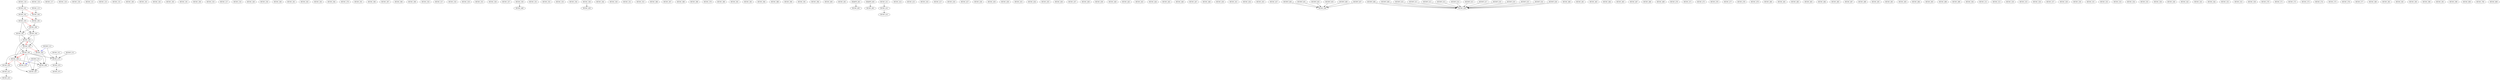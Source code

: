 digraph G {
    MUSIC_113;
    MUSIC_116;
    MUSIC_117;
    MUSIC_118;
    MUSIC_119;
    MUSIC_120;
    MUSIC_121;
    MUSIC_122;
    MUSIC_131;
    MUSIC_160;
    MUSIC_161;
    MUSIC_162;
    MUSIC_185;
    MUSIC_191;
    MUSIC_200;
    edge [color=black];
    MUSIC_119 -> MUSIC_201;
    edge [color=black];
    MUSIC_201 -> MUSIC_202;
    edge [color=black];
    MUSIC_202 -> MUSIC_203;
    edge [color=black];
    MUSIC_113 -> MUSIC_204;
    edge [color=red];
    MUSIC_201 -> MUSIC_204;
    edge [color=black];
    MUSIC_204 -> MUSIC_205;
    edge [color=red];
    MUSIC_202 -> MUSIC_205;
    edge [color=black];
    MUSIC_205 -> MUSIC_206;
    edge [color=red];
    MUSIC_203 -> MUSIC_206;
    MUSIC_216;
    MUSIC_217;
    MUSIC_218;
    MUSIC_240;
    MUSIC_250;
    MUSIC_260;
    MUSIC_261;
    MUSIC_262;
    MUSIC_263;
    MUSIC_264;
    MUSIC_270;
    MUSIC_291;
    MUSIC_300;
    edge [color=black];
    MUSIC_203 -> MUSIC_301;
    MUSIC_206 -> MUSIC_301;
    edge [color=black];
    MUSIC_301 -> MUSIC_302;
    MUSIC_304 -> MUSIC_302;
    edge [color=red];
    MUSIC_305 -> MUSIC_302;
    edge [color=black];
    MUSIC_302 -> MUSIC_303;
    MUSIC_305 -> MUSIC_303;
    edge [color=red];
    MUSIC_306 -> MUSIC_303;
    edge [color=black];
    MUSIC_203 -> MUSIC_304;
    MUSIC_206 -> MUSIC_304;
    edge [color=black];
    MUSIC_301 -> MUSIC_305;
    MUSIC_304 -> MUSIC_305;
    edge [color=red];
    MUSIC_302 -> MUSIC_305;
    edge [color=black];
    MUSIC_302 -> MUSIC_306;
    MUSIC_305 -> MUSIC_306;
    edge [color=red];
    MUSIC_303 -> MUSIC_306;
    MUSIC_307;
    MUSIC_308;
    MUSIC_309;
    MUSIC_316;
    MUSIC_317;
    MUSIC_318;
    MUSIC_319;
    MUSIC_325;
    MUSIC_326;
    MUSIC_327;
    MUSIC_328;
    MUSIC_331;
    MUSIC_332;
    MUSIC_333;
    MUSIC_334;
    MUSIC_336;
    MUSIC_344;
    MUSIC_350;
    MUSIC_351;
    MUSIC_352;
    MUSIC_366;
    MUSIC_367;
    MUSIC_368;
    MUSIC_369;
    MUSIC_379;
    MUSIC_380;
    MUSIC_381;
    MUSIC_382;
    MUSIC_384;
    MUSIC_388;
    MUSIC_390;
    MUSIC_391;
    MUSIC_394;
    MUSIC_400;
    MUSIC_401;
    edge [color=black];
    DXARTS_461 -> MUSIC_402;
    edge [color=black];
    DXARTS_462 -> MUSIC_403;
    edge [color=black];
    MUSIC_302 -> MUSIC_405;
    edge [color=red];
    MUSIC_305 -> MUSIC_405;
    edge [color=blue];
    MUHST_212 -> MUSIC_405;
    edge [color=black];
    MUSIC_303 -> MUSIC_406;
    MUSIC_306 -> MUSIC_406;
    MUHST_210 -> MUSIC_406;
    MUSIC_405 -> MUSIC_406;
    edge [color=black];
    MUSIC_303 -> MUSIC_407;
    MUSIC_306 -> MUSIC_407;
    MUHST_210 -> MUSIC_407;
    MUSIC_406 -> MUSIC_407;
    edge [color=black];
    MUSIC_303 -> MUSIC_410;
    edge [color=red];
    MUSIC_306 -> MUSIC_410;
    edge [color=blue];
    MUHST_210 -> MUSIC_410;
    MUSIC_411;
    edge [color=black];
    MUSIC_411 -> MUSIC_412;
    edge [color=black];
    MUSIC_412 -> MUSIC_413;
    MUSIC_414;
    MUSIC_415;
    MUSIC_416;
    MUSIC_417;
    MUSIC_418;
    edge [color=black];
    MUSIC_303 -> MUSIC_420;
    edge [color=red];
    MUSIC_306 -> MUSIC_420;
    edge [color=black];
    MUSIC_420 -> MUSIC_421;
    edge [color=black];
    MUSIC_421 -> MUSIC_422;
    edge [color=black];
    MUSIC_336 -> MUSIC_426;
    MUSIC_427;
    MUSIC_428;
    MUSIC_429;
    MUSIC_430;
    MUSIC_433;
    MUSIC_434;
    MUSIC_435;
    MUSIC_436;
    MUSIC_437;
    MUSIC_438;
    MUSIC_439;
    MUSIC_440;
    MUSIC_442;
    MUSIC_443;
    MUSIC_444;
    MUSIC_445;
    MUSIC_446;
    MUSIC_447;
    MUSIC_448;
    edge [color=black];
    MUSIC_328 -> MUSIC_449;
    MUSIC_450;
    MUSIC_451;
    MUSIC_454;
    MUSIC_455;
    MUSIC_457;
    edge [color=black];
    MUHST_400 -> MUSIC_458;
    MUHST_401 -> MUSIC_458;
    MUHST_402 -> MUSIC_458;
    MUHST_403 -> MUSIC_458;
    MUHST_406 -> MUSIC_458;
    MUHST_407 -> MUSIC_458;
    edge [color=black];
    MUHST_408 -> MUSIC_459;
    MUHST_409 -> MUSIC_459;
    MUHST_410 -> MUSIC_459;
    MUHST_411 -> MUSIC_459;
    MUHST_412 -> MUSIC_459;
    MUHST_413 -> MUSIC_459;
    MUHST_414 -> MUSIC_459;
    MUHST_415 -> MUSIC_459;
    MUHST_417 -> MUSIC_459;
    MUHST_418 -> MUSIC_459;
    MUHST_419 -> MUSIC_459;
    MUHST_423 -> MUSIC_459;
    MUHST_424 -> MUSIC_459;
    MUHST_426 -> MUSIC_459;
    MUSIC_460;
    MUSIC_461;
    MUSIC_462;
    MUSIC_464;
    MUSIC_465;
    MUSIC_467;
    MUSIC_468;
    MUSIC_469;
    MUSIC_470;
    MUSIC_471;
    MUSIC_472;
    edge [color=black];
    MUSIC_303 -> MUSIC_473;
    MUHST_212 -> MUSIC_473;
    MUSIC_312 -> MUSIC_473;
    MUHST_215 -> MUSIC_473;
    edge [color=black];
    MUSIC_473 -> MUSIC_474;
    edge [color=black];
    MUSIC_474 -> MUSIC_475;
    MUSIC_476;
    MUSIC_477;
    MUSIC_478;
    MUSIC_479;
    MUSIC_480;
    MUSIC_481;
    MUSIC_482;
    MUSIC_483;
    MUSIC_484;
    MUSIC_485;
    MUSIC_487;
    MUSIC_489;
    MUSIC_491;
    MUSIC_492;
    MUSIC_493;
    MUSIC_494;
    MUSIC_495;
    MUSIC_498;
    MUSIC_499;
    MUSIC_504;
    MUSIC_511;
    MUSIC_512;
    MUSIC_520;
    MUSIC_523;
    MUSIC_526;
    MUSIC_527;
    MUSIC_528;
    MUSIC_530;
    MUSIC_531;
    MUSIC_532;
    MUSIC_533;
    MUSIC_534;
    MUSIC_535;
    MUSIC_536;
    MUSIC_540;
    MUSIC_542;
    MUSIC_543;
    MUSIC_544;
    MUSIC_551;
    MUSIC_553;
    MUSIC_559;
    MUSIC_570;
    MUSIC_571;
    MUSIC_572;
    MUSIC_573;
    MUSIC_574;
    MUSIC_575;
    MUSIC_576;
    MUSIC_577;
    MUSIC_580;
    MUSIC_581;
    MUSIC_582;
    MUSIC_583;
    MUSIC_590;
    MUSIC_591;
    MUSIC_599;
    MUSIC_600;
    MUSIC_700;
    MUSIC_800;
}
